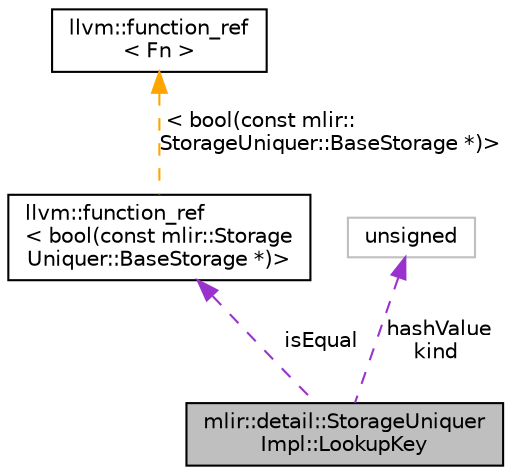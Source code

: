digraph "mlir::detail::StorageUniquerImpl::LookupKey"
{
  bgcolor="transparent";
  edge [fontname="Helvetica",fontsize="10",labelfontname="Helvetica",labelfontsize="10"];
  node [fontname="Helvetica",fontsize="10",shape=record];
  Node1 [label="mlir::detail::StorageUniquer\lImpl::LookupKey",height=0.2,width=0.4,color="black", fillcolor="grey75", style="filled", fontcolor="black"];
  Node2 -> Node1 [dir="back",color="darkorchid3",fontsize="10",style="dashed",label=" isEqual" ,fontname="Helvetica"];
  Node2 [label="llvm::function_ref\l\< bool(const mlir::Storage\lUniquer::BaseStorage *)\>",height=0.2,width=0.4,color="black",URL="$classllvm_1_1function__ref.html"];
  Node3 -> Node2 [dir="back",color="orange",fontsize="10",style="dashed",label=" \< bool(const mlir::\lStorageUniquer::BaseStorage *)\>" ,fontname="Helvetica"];
  Node3 [label="llvm::function_ref\l\< Fn \>",height=0.2,width=0.4,color="black",URL="$classllvm_1_1function__ref.html"];
  Node4 -> Node1 [dir="back",color="darkorchid3",fontsize="10",style="dashed",label=" hashValue\nkind" ,fontname="Helvetica"];
  Node4 [label="unsigned",height=0.2,width=0.4,color="grey75"];
}
